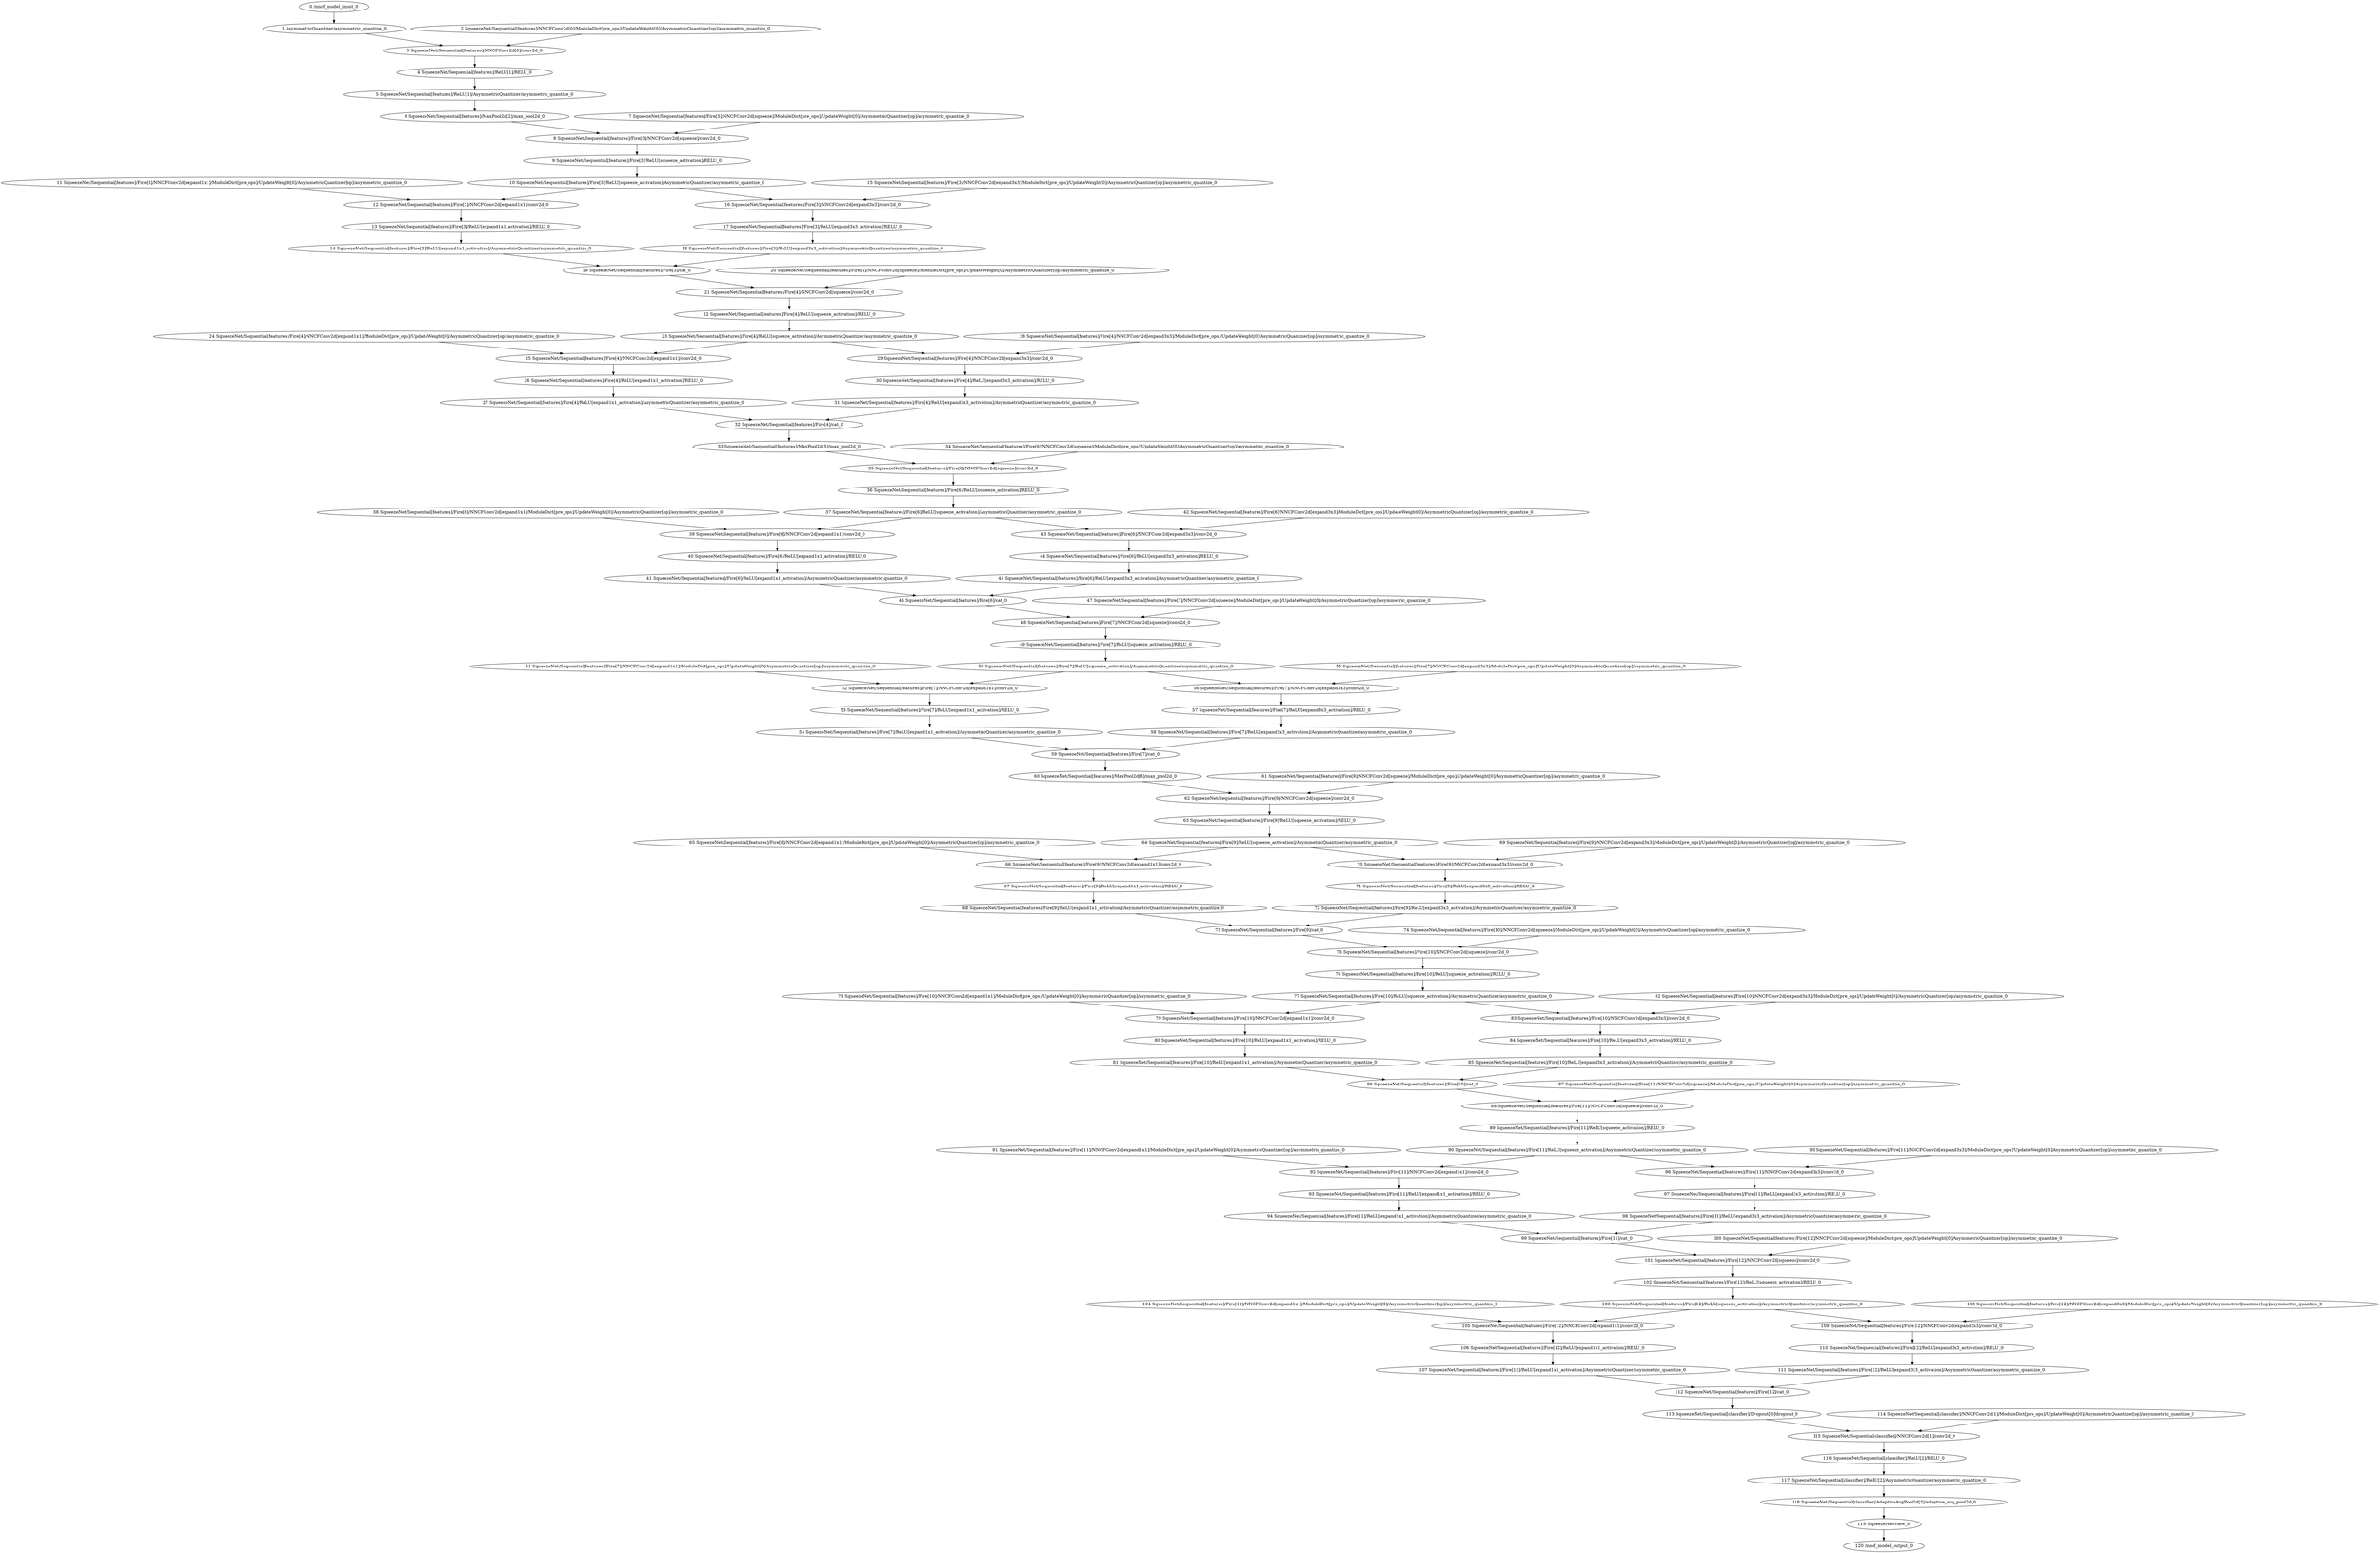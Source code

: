strict digraph  {
"0 /nncf_model_input_0" [id=0, type=nncf_model_input];
"1 AsymmetricQuantizer/asymmetric_quantize_0" [id=1, type=asymmetric_quantize];
"2 SqueezeNet/Sequential[features]/NNCFConv2d[0]/ModuleDict[pre_ops]/UpdateWeight[0]/AsymmetricQuantizer[op]/asymmetric_quantize_0" [id=2, type=asymmetric_quantize];
"3 SqueezeNet/Sequential[features]/NNCFConv2d[0]/conv2d_0" [id=3, type=conv2d];
"4 SqueezeNet/Sequential[features]/ReLU[1]/RELU_0" [id=4, type=RELU];
"5 SqueezeNet/Sequential[features]/ReLU[1]/AsymmetricQuantizer/asymmetric_quantize_0" [id=5, type=asymmetric_quantize];
"6 SqueezeNet/Sequential[features]/MaxPool2d[2]/max_pool2d_0" [id=6, type=max_pool2d];
"7 SqueezeNet/Sequential[features]/Fire[3]/NNCFConv2d[squeeze]/ModuleDict[pre_ops]/UpdateWeight[0]/AsymmetricQuantizer[op]/asymmetric_quantize_0" [id=7, type=asymmetric_quantize];
"8 SqueezeNet/Sequential[features]/Fire[3]/NNCFConv2d[squeeze]/conv2d_0" [id=8, type=conv2d];
"9 SqueezeNet/Sequential[features]/Fire[3]/ReLU[squeeze_activation]/RELU_0" [id=9, type=RELU];
"10 SqueezeNet/Sequential[features]/Fire[3]/ReLU[squeeze_activation]/AsymmetricQuantizer/asymmetric_quantize_0" [id=10, type=asymmetric_quantize];
"11 SqueezeNet/Sequential[features]/Fire[3]/NNCFConv2d[expand1x1]/ModuleDict[pre_ops]/UpdateWeight[0]/AsymmetricQuantizer[op]/asymmetric_quantize_0" [id=11, type=asymmetric_quantize];
"12 SqueezeNet/Sequential[features]/Fire[3]/NNCFConv2d[expand1x1]/conv2d_0" [id=12, type=conv2d];
"13 SqueezeNet/Sequential[features]/Fire[3]/ReLU[expand1x1_activation]/RELU_0" [id=13, type=RELU];
"14 SqueezeNet/Sequential[features]/Fire[3]/ReLU[expand1x1_activation]/AsymmetricQuantizer/asymmetric_quantize_0" [id=14, type=asymmetric_quantize];
"15 SqueezeNet/Sequential[features]/Fire[3]/NNCFConv2d[expand3x3]/ModuleDict[pre_ops]/UpdateWeight[0]/AsymmetricQuantizer[op]/asymmetric_quantize_0" [id=15, type=asymmetric_quantize];
"16 SqueezeNet/Sequential[features]/Fire[3]/NNCFConv2d[expand3x3]/conv2d_0" [id=16, type=conv2d];
"17 SqueezeNet/Sequential[features]/Fire[3]/ReLU[expand3x3_activation]/RELU_0" [id=17, type=RELU];
"18 SqueezeNet/Sequential[features]/Fire[3]/ReLU[expand3x3_activation]/AsymmetricQuantizer/asymmetric_quantize_0" [id=18, type=asymmetric_quantize];
"19 SqueezeNet/Sequential[features]/Fire[3]/cat_0" [id=19, type=cat];
"20 SqueezeNet/Sequential[features]/Fire[4]/NNCFConv2d[squeeze]/ModuleDict[pre_ops]/UpdateWeight[0]/AsymmetricQuantizer[op]/asymmetric_quantize_0" [id=20, type=asymmetric_quantize];
"21 SqueezeNet/Sequential[features]/Fire[4]/NNCFConv2d[squeeze]/conv2d_0" [id=21, type=conv2d];
"22 SqueezeNet/Sequential[features]/Fire[4]/ReLU[squeeze_activation]/RELU_0" [id=22, type=RELU];
"23 SqueezeNet/Sequential[features]/Fire[4]/ReLU[squeeze_activation]/AsymmetricQuantizer/asymmetric_quantize_0" [id=23, type=asymmetric_quantize];
"24 SqueezeNet/Sequential[features]/Fire[4]/NNCFConv2d[expand1x1]/ModuleDict[pre_ops]/UpdateWeight[0]/AsymmetricQuantizer[op]/asymmetric_quantize_0" [id=24, type=asymmetric_quantize];
"25 SqueezeNet/Sequential[features]/Fire[4]/NNCFConv2d[expand1x1]/conv2d_0" [id=25, type=conv2d];
"26 SqueezeNet/Sequential[features]/Fire[4]/ReLU[expand1x1_activation]/RELU_0" [id=26, type=RELU];
"27 SqueezeNet/Sequential[features]/Fire[4]/ReLU[expand1x1_activation]/AsymmetricQuantizer/asymmetric_quantize_0" [id=27, type=asymmetric_quantize];
"28 SqueezeNet/Sequential[features]/Fire[4]/NNCFConv2d[expand3x3]/ModuleDict[pre_ops]/UpdateWeight[0]/AsymmetricQuantizer[op]/asymmetric_quantize_0" [id=28, type=asymmetric_quantize];
"29 SqueezeNet/Sequential[features]/Fire[4]/NNCFConv2d[expand3x3]/conv2d_0" [id=29, type=conv2d];
"30 SqueezeNet/Sequential[features]/Fire[4]/ReLU[expand3x3_activation]/RELU_0" [id=30, type=RELU];
"31 SqueezeNet/Sequential[features]/Fire[4]/ReLU[expand3x3_activation]/AsymmetricQuantizer/asymmetric_quantize_0" [id=31, type=asymmetric_quantize];
"32 SqueezeNet/Sequential[features]/Fire[4]/cat_0" [id=32, type=cat];
"33 SqueezeNet/Sequential[features]/MaxPool2d[5]/max_pool2d_0" [id=33, type=max_pool2d];
"34 SqueezeNet/Sequential[features]/Fire[6]/NNCFConv2d[squeeze]/ModuleDict[pre_ops]/UpdateWeight[0]/AsymmetricQuantizer[op]/asymmetric_quantize_0" [id=34, type=asymmetric_quantize];
"35 SqueezeNet/Sequential[features]/Fire[6]/NNCFConv2d[squeeze]/conv2d_0" [id=35, type=conv2d];
"36 SqueezeNet/Sequential[features]/Fire[6]/ReLU[squeeze_activation]/RELU_0" [id=36, type=RELU];
"37 SqueezeNet/Sequential[features]/Fire[6]/ReLU[squeeze_activation]/AsymmetricQuantizer/asymmetric_quantize_0" [id=37, type=asymmetric_quantize];
"38 SqueezeNet/Sequential[features]/Fire[6]/NNCFConv2d[expand1x1]/ModuleDict[pre_ops]/UpdateWeight[0]/AsymmetricQuantizer[op]/asymmetric_quantize_0" [id=38, type=asymmetric_quantize];
"39 SqueezeNet/Sequential[features]/Fire[6]/NNCFConv2d[expand1x1]/conv2d_0" [id=39, type=conv2d];
"40 SqueezeNet/Sequential[features]/Fire[6]/ReLU[expand1x1_activation]/RELU_0" [id=40, type=RELU];
"41 SqueezeNet/Sequential[features]/Fire[6]/ReLU[expand1x1_activation]/AsymmetricQuantizer/asymmetric_quantize_0" [id=41, type=asymmetric_quantize];
"42 SqueezeNet/Sequential[features]/Fire[6]/NNCFConv2d[expand3x3]/ModuleDict[pre_ops]/UpdateWeight[0]/AsymmetricQuantizer[op]/asymmetric_quantize_0" [id=42, type=asymmetric_quantize];
"43 SqueezeNet/Sequential[features]/Fire[6]/NNCFConv2d[expand3x3]/conv2d_0" [id=43, type=conv2d];
"44 SqueezeNet/Sequential[features]/Fire[6]/ReLU[expand3x3_activation]/RELU_0" [id=44, type=RELU];
"45 SqueezeNet/Sequential[features]/Fire[6]/ReLU[expand3x3_activation]/AsymmetricQuantizer/asymmetric_quantize_0" [id=45, type=asymmetric_quantize];
"46 SqueezeNet/Sequential[features]/Fire[6]/cat_0" [id=46, type=cat];
"47 SqueezeNet/Sequential[features]/Fire[7]/NNCFConv2d[squeeze]/ModuleDict[pre_ops]/UpdateWeight[0]/AsymmetricQuantizer[op]/asymmetric_quantize_0" [id=47, type=asymmetric_quantize];
"48 SqueezeNet/Sequential[features]/Fire[7]/NNCFConv2d[squeeze]/conv2d_0" [id=48, type=conv2d];
"49 SqueezeNet/Sequential[features]/Fire[7]/ReLU[squeeze_activation]/RELU_0" [id=49, type=RELU];
"50 SqueezeNet/Sequential[features]/Fire[7]/ReLU[squeeze_activation]/AsymmetricQuantizer/asymmetric_quantize_0" [id=50, type=asymmetric_quantize];
"51 SqueezeNet/Sequential[features]/Fire[7]/NNCFConv2d[expand1x1]/ModuleDict[pre_ops]/UpdateWeight[0]/AsymmetricQuantizer[op]/asymmetric_quantize_0" [id=51, type=asymmetric_quantize];
"52 SqueezeNet/Sequential[features]/Fire[7]/NNCFConv2d[expand1x1]/conv2d_0" [id=52, type=conv2d];
"53 SqueezeNet/Sequential[features]/Fire[7]/ReLU[expand1x1_activation]/RELU_0" [id=53, type=RELU];
"54 SqueezeNet/Sequential[features]/Fire[7]/ReLU[expand1x1_activation]/AsymmetricQuantizer/asymmetric_quantize_0" [id=54, type=asymmetric_quantize];
"55 SqueezeNet/Sequential[features]/Fire[7]/NNCFConv2d[expand3x3]/ModuleDict[pre_ops]/UpdateWeight[0]/AsymmetricQuantizer[op]/asymmetric_quantize_0" [id=55, type=asymmetric_quantize];
"56 SqueezeNet/Sequential[features]/Fire[7]/NNCFConv2d[expand3x3]/conv2d_0" [id=56, type=conv2d];
"57 SqueezeNet/Sequential[features]/Fire[7]/ReLU[expand3x3_activation]/RELU_0" [id=57, type=RELU];
"58 SqueezeNet/Sequential[features]/Fire[7]/ReLU[expand3x3_activation]/AsymmetricQuantizer/asymmetric_quantize_0" [id=58, type=asymmetric_quantize];
"59 SqueezeNet/Sequential[features]/Fire[7]/cat_0" [id=59, type=cat];
"60 SqueezeNet/Sequential[features]/MaxPool2d[8]/max_pool2d_0" [id=60, type=max_pool2d];
"61 SqueezeNet/Sequential[features]/Fire[9]/NNCFConv2d[squeeze]/ModuleDict[pre_ops]/UpdateWeight[0]/AsymmetricQuantizer[op]/asymmetric_quantize_0" [id=61, type=asymmetric_quantize];
"62 SqueezeNet/Sequential[features]/Fire[9]/NNCFConv2d[squeeze]/conv2d_0" [id=62, type=conv2d];
"63 SqueezeNet/Sequential[features]/Fire[9]/ReLU[squeeze_activation]/RELU_0" [id=63, type=RELU];
"64 SqueezeNet/Sequential[features]/Fire[9]/ReLU[squeeze_activation]/AsymmetricQuantizer/asymmetric_quantize_0" [id=64, type=asymmetric_quantize];
"65 SqueezeNet/Sequential[features]/Fire[9]/NNCFConv2d[expand1x1]/ModuleDict[pre_ops]/UpdateWeight[0]/AsymmetricQuantizer[op]/asymmetric_quantize_0" [id=65, type=asymmetric_quantize];
"66 SqueezeNet/Sequential[features]/Fire[9]/NNCFConv2d[expand1x1]/conv2d_0" [id=66, type=conv2d];
"67 SqueezeNet/Sequential[features]/Fire[9]/ReLU[expand1x1_activation]/RELU_0" [id=67, type=RELU];
"68 SqueezeNet/Sequential[features]/Fire[9]/ReLU[expand1x1_activation]/AsymmetricQuantizer/asymmetric_quantize_0" [id=68, type=asymmetric_quantize];
"69 SqueezeNet/Sequential[features]/Fire[9]/NNCFConv2d[expand3x3]/ModuleDict[pre_ops]/UpdateWeight[0]/AsymmetricQuantizer[op]/asymmetric_quantize_0" [id=69, type=asymmetric_quantize];
"70 SqueezeNet/Sequential[features]/Fire[9]/NNCFConv2d[expand3x3]/conv2d_0" [id=70, type=conv2d];
"71 SqueezeNet/Sequential[features]/Fire[9]/ReLU[expand3x3_activation]/RELU_0" [id=71, type=RELU];
"72 SqueezeNet/Sequential[features]/Fire[9]/ReLU[expand3x3_activation]/AsymmetricQuantizer/asymmetric_quantize_0" [id=72, type=asymmetric_quantize];
"73 SqueezeNet/Sequential[features]/Fire[9]/cat_0" [id=73, type=cat];
"74 SqueezeNet/Sequential[features]/Fire[10]/NNCFConv2d[squeeze]/ModuleDict[pre_ops]/UpdateWeight[0]/AsymmetricQuantizer[op]/asymmetric_quantize_0" [id=74, type=asymmetric_quantize];
"75 SqueezeNet/Sequential[features]/Fire[10]/NNCFConv2d[squeeze]/conv2d_0" [id=75, type=conv2d];
"76 SqueezeNet/Sequential[features]/Fire[10]/ReLU[squeeze_activation]/RELU_0" [id=76, type=RELU];
"77 SqueezeNet/Sequential[features]/Fire[10]/ReLU[squeeze_activation]/AsymmetricQuantizer/asymmetric_quantize_0" [id=77, type=asymmetric_quantize];
"78 SqueezeNet/Sequential[features]/Fire[10]/NNCFConv2d[expand1x1]/ModuleDict[pre_ops]/UpdateWeight[0]/AsymmetricQuantizer[op]/asymmetric_quantize_0" [id=78, type=asymmetric_quantize];
"79 SqueezeNet/Sequential[features]/Fire[10]/NNCFConv2d[expand1x1]/conv2d_0" [id=79, type=conv2d];
"80 SqueezeNet/Sequential[features]/Fire[10]/ReLU[expand1x1_activation]/RELU_0" [id=80, type=RELU];
"81 SqueezeNet/Sequential[features]/Fire[10]/ReLU[expand1x1_activation]/AsymmetricQuantizer/asymmetric_quantize_0" [id=81, type=asymmetric_quantize];
"82 SqueezeNet/Sequential[features]/Fire[10]/NNCFConv2d[expand3x3]/ModuleDict[pre_ops]/UpdateWeight[0]/AsymmetricQuantizer[op]/asymmetric_quantize_0" [id=82, type=asymmetric_quantize];
"83 SqueezeNet/Sequential[features]/Fire[10]/NNCFConv2d[expand3x3]/conv2d_0" [id=83, type=conv2d];
"84 SqueezeNet/Sequential[features]/Fire[10]/ReLU[expand3x3_activation]/RELU_0" [id=84, type=RELU];
"85 SqueezeNet/Sequential[features]/Fire[10]/ReLU[expand3x3_activation]/AsymmetricQuantizer/asymmetric_quantize_0" [id=85, type=asymmetric_quantize];
"86 SqueezeNet/Sequential[features]/Fire[10]/cat_0" [id=86, type=cat];
"87 SqueezeNet/Sequential[features]/Fire[11]/NNCFConv2d[squeeze]/ModuleDict[pre_ops]/UpdateWeight[0]/AsymmetricQuantizer[op]/asymmetric_quantize_0" [id=87, type=asymmetric_quantize];
"88 SqueezeNet/Sequential[features]/Fire[11]/NNCFConv2d[squeeze]/conv2d_0" [id=88, type=conv2d];
"89 SqueezeNet/Sequential[features]/Fire[11]/ReLU[squeeze_activation]/RELU_0" [id=89, type=RELU];
"90 SqueezeNet/Sequential[features]/Fire[11]/ReLU[squeeze_activation]/AsymmetricQuantizer/asymmetric_quantize_0" [id=90, type=asymmetric_quantize];
"91 SqueezeNet/Sequential[features]/Fire[11]/NNCFConv2d[expand1x1]/ModuleDict[pre_ops]/UpdateWeight[0]/AsymmetricQuantizer[op]/asymmetric_quantize_0" [id=91, type=asymmetric_quantize];
"92 SqueezeNet/Sequential[features]/Fire[11]/NNCFConv2d[expand1x1]/conv2d_0" [id=92, type=conv2d];
"93 SqueezeNet/Sequential[features]/Fire[11]/ReLU[expand1x1_activation]/RELU_0" [id=93, type=RELU];
"94 SqueezeNet/Sequential[features]/Fire[11]/ReLU[expand1x1_activation]/AsymmetricQuantizer/asymmetric_quantize_0" [id=94, type=asymmetric_quantize];
"95 SqueezeNet/Sequential[features]/Fire[11]/NNCFConv2d[expand3x3]/ModuleDict[pre_ops]/UpdateWeight[0]/AsymmetricQuantizer[op]/asymmetric_quantize_0" [id=95, type=asymmetric_quantize];
"96 SqueezeNet/Sequential[features]/Fire[11]/NNCFConv2d[expand3x3]/conv2d_0" [id=96, type=conv2d];
"97 SqueezeNet/Sequential[features]/Fire[11]/ReLU[expand3x3_activation]/RELU_0" [id=97, type=RELU];
"98 SqueezeNet/Sequential[features]/Fire[11]/ReLU[expand3x3_activation]/AsymmetricQuantizer/asymmetric_quantize_0" [id=98, type=asymmetric_quantize];
"99 SqueezeNet/Sequential[features]/Fire[11]/cat_0" [id=99, type=cat];
"100 SqueezeNet/Sequential[features]/Fire[12]/NNCFConv2d[squeeze]/ModuleDict[pre_ops]/UpdateWeight[0]/AsymmetricQuantizer[op]/asymmetric_quantize_0" [id=100, type=asymmetric_quantize];
"101 SqueezeNet/Sequential[features]/Fire[12]/NNCFConv2d[squeeze]/conv2d_0" [id=101, type=conv2d];
"102 SqueezeNet/Sequential[features]/Fire[12]/ReLU[squeeze_activation]/RELU_0" [id=102, type=RELU];
"103 SqueezeNet/Sequential[features]/Fire[12]/ReLU[squeeze_activation]/AsymmetricQuantizer/asymmetric_quantize_0" [id=103, type=asymmetric_quantize];
"104 SqueezeNet/Sequential[features]/Fire[12]/NNCFConv2d[expand1x1]/ModuleDict[pre_ops]/UpdateWeight[0]/AsymmetricQuantizer[op]/asymmetric_quantize_0" [id=104, type=asymmetric_quantize];
"105 SqueezeNet/Sequential[features]/Fire[12]/NNCFConv2d[expand1x1]/conv2d_0" [id=105, type=conv2d];
"106 SqueezeNet/Sequential[features]/Fire[12]/ReLU[expand1x1_activation]/RELU_0" [id=106, type=RELU];
"107 SqueezeNet/Sequential[features]/Fire[12]/ReLU[expand1x1_activation]/AsymmetricQuantizer/asymmetric_quantize_0" [id=107, type=asymmetric_quantize];
"108 SqueezeNet/Sequential[features]/Fire[12]/NNCFConv2d[expand3x3]/ModuleDict[pre_ops]/UpdateWeight[0]/AsymmetricQuantizer[op]/asymmetric_quantize_0" [id=108, type=asymmetric_quantize];
"109 SqueezeNet/Sequential[features]/Fire[12]/NNCFConv2d[expand3x3]/conv2d_0" [id=109, type=conv2d];
"110 SqueezeNet/Sequential[features]/Fire[12]/ReLU[expand3x3_activation]/RELU_0" [id=110, type=RELU];
"111 SqueezeNet/Sequential[features]/Fire[12]/ReLU[expand3x3_activation]/AsymmetricQuantizer/asymmetric_quantize_0" [id=111, type=asymmetric_quantize];
"112 SqueezeNet/Sequential[features]/Fire[12]/cat_0" [id=112, type=cat];
"113 SqueezeNet/Sequential[classifier]/Dropout[0]/dropout_0" [id=113, type=dropout];
"114 SqueezeNet/Sequential[classifier]/NNCFConv2d[1]/ModuleDict[pre_ops]/UpdateWeight[0]/AsymmetricQuantizer[op]/asymmetric_quantize_0" [id=114, type=asymmetric_quantize];
"115 SqueezeNet/Sequential[classifier]/NNCFConv2d[1]/conv2d_0" [id=115, type=conv2d];
"116 SqueezeNet/Sequential[classifier]/ReLU[2]/RELU_0" [id=116, type=RELU];
"117 SqueezeNet/Sequential[classifier]/ReLU[2]/AsymmetricQuantizer/asymmetric_quantize_0" [id=117, type=asymmetric_quantize];
"118 SqueezeNet/Sequential[classifier]/AdaptiveAvgPool2d[3]/adaptive_avg_pool2d_0" [id=118, type=adaptive_avg_pool2d];
"119 SqueezeNet/view_0" [id=119, type=view];
"120 /nncf_model_output_0" [id=120, type=nncf_model_output];
"0 /nncf_model_input_0" -> "1 AsymmetricQuantizer/asymmetric_quantize_0";
"1 AsymmetricQuantizer/asymmetric_quantize_0" -> "3 SqueezeNet/Sequential[features]/NNCFConv2d[0]/conv2d_0";
"2 SqueezeNet/Sequential[features]/NNCFConv2d[0]/ModuleDict[pre_ops]/UpdateWeight[0]/AsymmetricQuantizer[op]/asymmetric_quantize_0" -> "3 SqueezeNet/Sequential[features]/NNCFConv2d[0]/conv2d_0";
"3 SqueezeNet/Sequential[features]/NNCFConv2d[0]/conv2d_0" -> "4 SqueezeNet/Sequential[features]/ReLU[1]/RELU_0";
"4 SqueezeNet/Sequential[features]/ReLU[1]/RELU_0" -> "5 SqueezeNet/Sequential[features]/ReLU[1]/AsymmetricQuantizer/asymmetric_quantize_0";
"5 SqueezeNet/Sequential[features]/ReLU[1]/AsymmetricQuantizer/asymmetric_quantize_0" -> "6 SqueezeNet/Sequential[features]/MaxPool2d[2]/max_pool2d_0";
"6 SqueezeNet/Sequential[features]/MaxPool2d[2]/max_pool2d_0" -> "8 SqueezeNet/Sequential[features]/Fire[3]/NNCFConv2d[squeeze]/conv2d_0";
"7 SqueezeNet/Sequential[features]/Fire[3]/NNCFConv2d[squeeze]/ModuleDict[pre_ops]/UpdateWeight[0]/AsymmetricQuantizer[op]/asymmetric_quantize_0" -> "8 SqueezeNet/Sequential[features]/Fire[3]/NNCFConv2d[squeeze]/conv2d_0";
"8 SqueezeNet/Sequential[features]/Fire[3]/NNCFConv2d[squeeze]/conv2d_0" -> "9 SqueezeNet/Sequential[features]/Fire[3]/ReLU[squeeze_activation]/RELU_0";
"9 SqueezeNet/Sequential[features]/Fire[3]/ReLU[squeeze_activation]/RELU_0" -> "10 SqueezeNet/Sequential[features]/Fire[3]/ReLU[squeeze_activation]/AsymmetricQuantizer/asymmetric_quantize_0";
"10 SqueezeNet/Sequential[features]/Fire[3]/ReLU[squeeze_activation]/AsymmetricQuantizer/asymmetric_quantize_0" -> "12 SqueezeNet/Sequential[features]/Fire[3]/NNCFConv2d[expand1x1]/conv2d_0";
"10 SqueezeNet/Sequential[features]/Fire[3]/ReLU[squeeze_activation]/AsymmetricQuantizer/asymmetric_quantize_0" -> "16 SqueezeNet/Sequential[features]/Fire[3]/NNCFConv2d[expand3x3]/conv2d_0";
"11 SqueezeNet/Sequential[features]/Fire[3]/NNCFConv2d[expand1x1]/ModuleDict[pre_ops]/UpdateWeight[0]/AsymmetricQuantizer[op]/asymmetric_quantize_0" -> "12 SqueezeNet/Sequential[features]/Fire[3]/NNCFConv2d[expand1x1]/conv2d_0";
"12 SqueezeNet/Sequential[features]/Fire[3]/NNCFConv2d[expand1x1]/conv2d_0" -> "13 SqueezeNet/Sequential[features]/Fire[3]/ReLU[expand1x1_activation]/RELU_0";
"13 SqueezeNet/Sequential[features]/Fire[3]/ReLU[expand1x1_activation]/RELU_0" -> "14 SqueezeNet/Sequential[features]/Fire[3]/ReLU[expand1x1_activation]/AsymmetricQuantizer/asymmetric_quantize_0";
"14 SqueezeNet/Sequential[features]/Fire[3]/ReLU[expand1x1_activation]/AsymmetricQuantizer/asymmetric_quantize_0" -> "19 SqueezeNet/Sequential[features]/Fire[3]/cat_0";
"15 SqueezeNet/Sequential[features]/Fire[3]/NNCFConv2d[expand3x3]/ModuleDict[pre_ops]/UpdateWeight[0]/AsymmetricQuantizer[op]/asymmetric_quantize_0" -> "16 SqueezeNet/Sequential[features]/Fire[3]/NNCFConv2d[expand3x3]/conv2d_0";
"16 SqueezeNet/Sequential[features]/Fire[3]/NNCFConv2d[expand3x3]/conv2d_0" -> "17 SqueezeNet/Sequential[features]/Fire[3]/ReLU[expand3x3_activation]/RELU_0";
"17 SqueezeNet/Sequential[features]/Fire[3]/ReLU[expand3x3_activation]/RELU_0" -> "18 SqueezeNet/Sequential[features]/Fire[3]/ReLU[expand3x3_activation]/AsymmetricQuantizer/asymmetric_quantize_0";
"18 SqueezeNet/Sequential[features]/Fire[3]/ReLU[expand3x3_activation]/AsymmetricQuantizer/asymmetric_quantize_0" -> "19 SqueezeNet/Sequential[features]/Fire[3]/cat_0";
"19 SqueezeNet/Sequential[features]/Fire[3]/cat_0" -> "21 SqueezeNet/Sequential[features]/Fire[4]/NNCFConv2d[squeeze]/conv2d_0";
"20 SqueezeNet/Sequential[features]/Fire[4]/NNCFConv2d[squeeze]/ModuleDict[pre_ops]/UpdateWeight[0]/AsymmetricQuantizer[op]/asymmetric_quantize_0" -> "21 SqueezeNet/Sequential[features]/Fire[4]/NNCFConv2d[squeeze]/conv2d_0";
"21 SqueezeNet/Sequential[features]/Fire[4]/NNCFConv2d[squeeze]/conv2d_0" -> "22 SqueezeNet/Sequential[features]/Fire[4]/ReLU[squeeze_activation]/RELU_0";
"22 SqueezeNet/Sequential[features]/Fire[4]/ReLU[squeeze_activation]/RELU_0" -> "23 SqueezeNet/Sequential[features]/Fire[4]/ReLU[squeeze_activation]/AsymmetricQuantizer/asymmetric_quantize_0";
"23 SqueezeNet/Sequential[features]/Fire[4]/ReLU[squeeze_activation]/AsymmetricQuantizer/asymmetric_quantize_0" -> "25 SqueezeNet/Sequential[features]/Fire[4]/NNCFConv2d[expand1x1]/conv2d_0";
"23 SqueezeNet/Sequential[features]/Fire[4]/ReLU[squeeze_activation]/AsymmetricQuantizer/asymmetric_quantize_0" -> "29 SqueezeNet/Sequential[features]/Fire[4]/NNCFConv2d[expand3x3]/conv2d_0";
"24 SqueezeNet/Sequential[features]/Fire[4]/NNCFConv2d[expand1x1]/ModuleDict[pre_ops]/UpdateWeight[0]/AsymmetricQuantizer[op]/asymmetric_quantize_0" -> "25 SqueezeNet/Sequential[features]/Fire[4]/NNCFConv2d[expand1x1]/conv2d_0";
"25 SqueezeNet/Sequential[features]/Fire[4]/NNCFConv2d[expand1x1]/conv2d_0" -> "26 SqueezeNet/Sequential[features]/Fire[4]/ReLU[expand1x1_activation]/RELU_0";
"26 SqueezeNet/Sequential[features]/Fire[4]/ReLU[expand1x1_activation]/RELU_0" -> "27 SqueezeNet/Sequential[features]/Fire[4]/ReLU[expand1x1_activation]/AsymmetricQuantizer/asymmetric_quantize_0";
"27 SqueezeNet/Sequential[features]/Fire[4]/ReLU[expand1x1_activation]/AsymmetricQuantizer/asymmetric_quantize_0" -> "32 SqueezeNet/Sequential[features]/Fire[4]/cat_0";
"28 SqueezeNet/Sequential[features]/Fire[4]/NNCFConv2d[expand3x3]/ModuleDict[pre_ops]/UpdateWeight[0]/AsymmetricQuantizer[op]/asymmetric_quantize_0" -> "29 SqueezeNet/Sequential[features]/Fire[4]/NNCFConv2d[expand3x3]/conv2d_0";
"29 SqueezeNet/Sequential[features]/Fire[4]/NNCFConv2d[expand3x3]/conv2d_0" -> "30 SqueezeNet/Sequential[features]/Fire[4]/ReLU[expand3x3_activation]/RELU_0";
"30 SqueezeNet/Sequential[features]/Fire[4]/ReLU[expand3x3_activation]/RELU_0" -> "31 SqueezeNet/Sequential[features]/Fire[4]/ReLU[expand3x3_activation]/AsymmetricQuantizer/asymmetric_quantize_0";
"31 SqueezeNet/Sequential[features]/Fire[4]/ReLU[expand3x3_activation]/AsymmetricQuantizer/asymmetric_quantize_0" -> "32 SqueezeNet/Sequential[features]/Fire[4]/cat_0";
"32 SqueezeNet/Sequential[features]/Fire[4]/cat_0" -> "33 SqueezeNet/Sequential[features]/MaxPool2d[5]/max_pool2d_0";
"33 SqueezeNet/Sequential[features]/MaxPool2d[5]/max_pool2d_0" -> "35 SqueezeNet/Sequential[features]/Fire[6]/NNCFConv2d[squeeze]/conv2d_0";
"34 SqueezeNet/Sequential[features]/Fire[6]/NNCFConv2d[squeeze]/ModuleDict[pre_ops]/UpdateWeight[0]/AsymmetricQuantizer[op]/asymmetric_quantize_0" -> "35 SqueezeNet/Sequential[features]/Fire[6]/NNCFConv2d[squeeze]/conv2d_0";
"35 SqueezeNet/Sequential[features]/Fire[6]/NNCFConv2d[squeeze]/conv2d_0" -> "36 SqueezeNet/Sequential[features]/Fire[6]/ReLU[squeeze_activation]/RELU_0";
"36 SqueezeNet/Sequential[features]/Fire[6]/ReLU[squeeze_activation]/RELU_0" -> "37 SqueezeNet/Sequential[features]/Fire[6]/ReLU[squeeze_activation]/AsymmetricQuantizer/asymmetric_quantize_0";
"37 SqueezeNet/Sequential[features]/Fire[6]/ReLU[squeeze_activation]/AsymmetricQuantizer/asymmetric_quantize_0" -> "39 SqueezeNet/Sequential[features]/Fire[6]/NNCFConv2d[expand1x1]/conv2d_0";
"37 SqueezeNet/Sequential[features]/Fire[6]/ReLU[squeeze_activation]/AsymmetricQuantizer/asymmetric_quantize_0" -> "43 SqueezeNet/Sequential[features]/Fire[6]/NNCFConv2d[expand3x3]/conv2d_0";
"38 SqueezeNet/Sequential[features]/Fire[6]/NNCFConv2d[expand1x1]/ModuleDict[pre_ops]/UpdateWeight[0]/AsymmetricQuantizer[op]/asymmetric_quantize_0" -> "39 SqueezeNet/Sequential[features]/Fire[6]/NNCFConv2d[expand1x1]/conv2d_0";
"39 SqueezeNet/Sequential[features]/Fire[6]/NNCFConv2d[expand1x1]/conv2d_0" -> "40 SqueezeNet/Sequential[features]/Fire[6]/ReLU[expand1x1_activation]/RELU_0";
"40 SqueezeNet/Sequential[features]/Fire[6]/ReLU[expand1x1_activation]/RELU_0" -> "41 SqueezeNet/Sequential[features]/Fire[6]/ReLU[expand1x1_activation]/AsymmetricQuantizer/asymmetric_quantize_0";
"41 SqueezeNet/Sequential[features]/Fire[6]/ReLU[expand1x1_activation]/AsymmetricQuantizer/asymmetric_quantize_0" -> "46 SqueezeNet/Sequential[features]/Fire[6]/cat_0";
"42 SqueezeNet/Sequential[features]/Fire[6]/NNCFConv2d[expand3x3]/ModuleDict[pre_ops]/UpdateWeight[0]/AsymmetricQuantizer[op]/asymmetric_quantize_0" -> "43 SqueezeNet/Sequential[features]/Fire[6]/NNCFConv2d[expand3x3]/conv2d_0";
"43 SqueezeNet/Sequential[features]/Fire[6]/NNCFConv2d[expand3x3]/conv2d_0" -> "44 SqueezeNet/Sequential[features]/Fire[6]/ReLU[expand3x3_activation]/RELU_0";
"44 SqueezeNet/Sequential[features]/Fire[6]/ReLU[expand3x3_activation]/RELU_0" -> "45 SqueezeNet/Sequential[features]/Fire[6]/ReLU[expand3x3_activation]/AsymmetricQuantizer/asymmetric_quantize_0";
"45 SqueezeNet/Sequential[features]/Fire[6]/ReLU[expand3x3_activation]/AsymmetricQuantizer/asymmetric_quantize_0" -> "46 SqueezeNet/Sequential[features]/Fire[6]/cat_0";
"46 SqueezeNet/Sequential[features]/Fire[6]/cat_0" -> "48 SqueezeNet/Sequential[features]/Fire[7]/NNCFConv2d[squeeze]/conv2d_0";
"47 SqueezeNet/Sequential[features]/Fire[7]/NNCFConv2d[squeeze]/ModuleDict[pre_ops]/UpdateWeight[0]/AsymmetricQuantizer[op]/asymmetric_quantize_0" -> "48 SqueezeNet/Sequential[features]/Fire[7]/NNCFConv2d[squeeze]/conv2d_0";
"48 SqueezeNet/Sequential[features]/Fire[7]/NNCFConv2d[squeeze]/conv2d_0" -> "49 SqueezeNet/Sequential[features]/Fire[7]/ReLU[squeeze_activation]/RELU_0";
"49 SqueezeNet/Sequential[features]/Fire[7]/ReLU[squeeze_activation]/RELU_0" -> "50 SqueezeNet/Sequential[features]/Fire[7]/ReLU[squeeze_activation]/AsymmetricQuantizer/asymmetric_quantize_0";
"50 SqueezeNet/Sequential[features]/Fire[7]/ReLU[squeeze_activation]/AsymmetricQuantizer/asymmetric_quantize_0" -> "52 SqueezeNet/Sequential[features]/Fire[7]/NNCFConv2d[expand1x1]/conv2d_0";
"50 SqueezeNet/Sequential[features]/Fire[7]/ReLU[squeeze_activation]/AsymmetricQuantizer/asymmetric_quantize_0" -> "56 SqueezeNet/Sequential[features]/Fire[7]/NNCFConv2d[expand3x3]/conv2d_0";
"51 SqueezeNet/Sequential[features]/Fire[7]/NNCFConv2d[expand1x1]/ModuleDict[pre_ops]/UpdateWeight[0]/AsymmetricQuantizer[op]/asymmetric_quantize_0" -> "52 SqueezeNet/Sequential[features]/Fire[7]/NNCFConv2d[expand1x1]/conv2d_0";
"52 SqueezeNet/Sequential[features]/Fire[7]/NNCFConv2d[expand1x1]/conv2d_0" -> "53 SqueezeNet/Sequential[features]/Fire[7]/ReLU[expand1x1_activation]/RELU_0";
"53 SqueezeNet/Sequential[features]/Fire[7]/ReLU[expand1x1_activation]/RELU_0" -> "54 SqueezeNet/Sequential[features]/Fire[7]/ReLU[expand1x1_activation]/AsymmetricQuantizer/asymmetric_quantize_0";
"54 SqueezeNet/Sequential[features]/Fire[7]/ReLU[expand1x1_activation]/AsymmetricQuantizer/asymmetric_quantize_0" -> "59 SqueezeNet/Sequential[features]/Fire[7]/cat_0";
"55 SqueezeNet/Sequential[features]/Fire[7]/NNCFConv2d[expand3x3]/ModuleDict[pre_ops]/UpdateWeight[0]/AsymmetricQuantizer[op]/asymmetric_quantize_0" -> "56 SqueezeNet/Sequential[features]/Fire[7]/NNCFConv2d[expand3x3]/conv2d_0";
"56 SqueezeNet/Sequential[features]/Fire[7]/NNCFConv2d[expand3x3]/conv2d_0" -> "57 SqueezeNet/Sequential[features]/Fire[7]/ReLU[expand3x3_activation]/RELU_0";
"57 SqueezeNet/Sequential[features]/Fire[7]/ReLU[expand3x3_activation]/RELU_0" -> "58 SqueezeNet/Sequential[features]/Fire[7]/ReLU[expand3x3_activation]/AsymmetricQuantizer/asymmetric_quantize_0";
"58 SqueezeNet/Sequential[features]/Fire[7]/ReLU[expand3x3_activation]/AsymmetricQuantizer/asymmetric_quantize_0" -> "59 SqueezeNet/Sequential[features]/Fire[7]/cat_0";
"59 SqueezeNet/Sequential[features]/Fire[7]/cat_0" -> "60 SqueezeNet/Sequential[features]/MaxPool2d[8]/max_pool2d_0";
"60 SqueezeNet/Sequential[features]/MaxPool2d[8]/max_pool2d_0" -> "62 SqueezeNet/Sequential[features]/Fire[9]/NNCFConv2d[squeeze]/conv2d_0";
"61 SqueezeNet/Sequential[features]/Fire[9]/NNCFConv2d[squeeze]/ModuleDict[pre_ops]/UpdateWeight[0]/AsymmetricQuantizer[op]/asymmetric_quantize_0" -> "62 SqueezeNet/Sequential[features]/Fire[9]/NNCFConv2d[squeeze]/conv2d_0";
"62 SqueezeNet/Sequential[features]/Fire[9]/NNCFConv2d[squeeze]/conv2d_0" -> "63 SqueezeNet/Sequential[features]/Fire[9]/ReLU[squeeze_activation]/RELU_0";
"63 SqueezeNet/Sequential[features]/Fire[9]/ReLU[squeeze_activation]/RELU_0" -> "64 SqueezeNet/Sequential[features]/Fire[9]/ReLU[squeeze_activation]/AsymmetricQuantizer/asymmetric_quantize_0";
"64 SqueezeNet/Sequential[features]/Fire[9]/ReLU[squeeze_activation]/AsymmetricQuantizer/asymmetric_quantize_0" -> "66 SqueezeNet/Sequential[features]/Fire[9]/NNCFConv2d[expand1x1]/conv2d_0";
"64 SqueezeNet/Sequential[features]/Fire[9]/ReLU[squeeze_activation]/AsymmetricQuantizer/asymmetric_quantize_0" -> "70 SqueezeNet/Sequential[features]/Fire[9]/NNCFConv2d[expand3x3]/conv2d_0";
"65 SqueezeNet/Sequential[features]/Fire[9]/NNCFConv2d[expand1x1]/ModuleDict[pre_ops]/UpdateWeight[0]/AsymmetricQuantizer[op]/asymmetric_quantize_0" -> "66 SqueezeNet/Sequential[features]/Fire[9]/NNCFConv2d[expand1x1]/conv2d_0";
"66 SqueezeNet/Sequential[features]/Fire[9]/NNCFConv2d[expand1x1]/conv2d_0" -> "67 SqueezeNet/Sequential[features]/Fire[9]/ReLU[expand1x1_activation]/RELU_0";
"67 SqueezeNet/Sequential[features]/Fire[9]/ReLU[expand1x1_activation]/RELU_0" -> "68 SqueezeNet/Sequential[features]/Fire[9]/ReLU[expand1x1_activation]/AsymmetricQuantizer/asymmetric_quantize_0";
"68 SqueezeNet/Sequential[features]/Fire[9]/ReLU[expand1x1_activation]/AsymmetricQuantizer/asymmetric_quantize_0" -> "73 SqueezeNet/Sequential[features]/Fire[9]/cat_0";
"69 SqueezeNet/Sequential[features]/Fire[9]/NNCFConv2d[expand3x3]/ModuleDict[pre_ops]/UpdateWeight[0]/AsymmetricQuantizer[op]/asymmetric_quantize_0" -> "70 SqueezeNet/Sequential[features]/Fire[9]/NNCFConv2d[expand3x3]/conv2d_0";
"70 SqueezeNet/Sequential[features]/Fire[9]/NNCFConv2d[expand3x3]/conv2d_0" -> "71 SqueezeNet/Sequential[features]/Fire[9]/ReLU[expand3x3_activation]/RELU_0";
"71 SqueezeNet/Sequential[features]/Fire[9]/ReLU[expand3x3_activation]/RELU_0" -> "72 SqueezeNet/Sequential[features]/Fire[9]/ReLU[expand3x3_activation]/AsymmetricQuantizer/asymmetric_quantize_0";
"72 SqueezeNet/Sequential[features]/Fire[9]/ReLU[expand3x3_activation]/AsymmetricQuantizer/asymmetric_quantize_0" -> "73 SqueezeNet/Sequential[features]/Fire[9]/cat_0";
"73 SqueezeNet/Sequential[features]/Fire[9]/cat_0" -> "75 SqueezeNet/Sequential[features]/Fire[10]/NNCFConv2d[squeeze]/conv2d_0";
"74 SqueezeNet/Sequential[features]/Fire[10]/NNCFConv2d[squeeze]/ModuleDict[pre_ops]/UpdateWeight[0]/AsymmetricQuantizer[op]/asymmetric_quantize_0" -> "75 SqueezeNet/Sequential[features]/Fire[10]/NNCFConv2d[squeeze]/conv2d_0";
"75 SqueezeNet/Sequential[features]/Fire[10]/NNCFConv2d[squeeze]/conv2d_0" -> "76 SqueezeNet/Sequential[features]/Fire[10]/ReLU[squeeze_activation]/RELU_0";
"76 SqueezeNet/Sequential[features]/Fire[10]/ReLU[squeeze_activation]/RELU_0" -> "77 SqueezeNet/Sequential[features]/Fire[10]/ReLU[squeeze_activation]/AsymmetricQuantizer/asymmetric_quantize_0";
"77 SqueezeNet/Sequential[features]/Fire[10]/ReLU[squeeze_activation]/AsymmetricQuantizer/asymmetric_quantize_0" -> "79 SqueezeNet/Sequential[features]/Fire[10]/NNCFConv2d[expand1x1]/conv2d_0";
"77 SqueezeNet/Sequential[features]/Fire[10]/ReLU[squeeze_activation]/AsymmetricQuantizer/asymmetric_quantize_0" -> "83 SqueezeNet/Sequential[features]/Fire[10]/NNCFConv2d[expand3x3]/conv2d_0";
"78 SqueezeNet/Sequential[features]/Fire[10]/NNCFConv2d[expand1x1]/ModuleDict[pre_ops]/UpdateWeight[0]/AsymmetricQuantizer[op]/asymmetric_quantize_0" -> "79 SqueezeNet/Sequential[features]/Fire[10]/NNCFConv2d[expand1x1]/conv2d_0";
"79 SqueezeNet/Sequential[features]/Fire[10]/NNCFConv2d[expand1x1]/conv2d_0" -> "80 SqueezeNet/Sequential[features]/Fire[10]/ReLU[expand1x1_activation]/RELU_0";
"80 SqueezeNet/Sequential[features]/Fire[10]/ReLU[expand1x1_activation]/RELU_0" -> "81 SqueezeNet/Sequential[features]/Fire[10]/ReLU[expand1x1_activation]/AsymmetricQuantizer/asymmetric_quantize_0";
"81 SqueezeNet/Sequential[features]/Fire[10]/ReLU[expand1x1_activation]/AsymmetricQuantizer/asymmetric_quantize_0" -> "86 SqueezeNet/Sequential[features]/Fire[10]/cat_0";
"82 SqueezeNet/Sequential[features]/Fire[10]/NNCFConv2d[expand3x3]/ModuleDict[pre_ops]/UpdateWeight[0]/AsymmetricQuantizer[op]/asymmetric_quantize_0" -> "83 SqueezeNet/Sequential[features]/Fire[10]/NNCFConv2d[expand3x3]/conv2d_0";
"83 SqueezeNet/Sequential[features]/Fire[10]/NNCFConv2d[expand3x3]/conv2d_0" -> "84 SqueezeNet/Sequential[features]/Fire[10]/ReLU[expand3x3_activation]/RELU_0";
"84 SqueezeNet/Sequential[features]/Fire[10]/ReLU[expand3x3_activation]/RELU_0" -> "85 SqueezeNet/Sequential[features]/Fire[10]/ReLU[expand3x3_activation]/AsymmetricQuantizer/asymmetric_quantize_0";
"85 SqueezeNet/Sequential[features]/Fire[10]/ReLU[expand3x3_activation]/AsymmetricQuantizer/asymmetric_quantize_0" -> "86 SqueezeNet/Sequential[features]/Fire[10]/cat_0";
"86 SqueezeNet/Sequential[features]/Fire[10]/cat_0" -> "88 SqueezeNet/Sequential[features]/Fire[11]/NNCFConv2d[squeeze]/conv2d_0";
"87 SqueezeNet/Sequential[features]/Fire[11]/NNCFConv2d[squeeze]/ModuleDict[pre_ops]/UpdateWeight[0]/AsymmetricQuantizer[op]/asymmetric_quantize_0" -> "88 SqueezeNet/Sequential[features]/Fire[11]/NNCFConv2d[squeeze]/conv2d_0";
"88 SqueezeNet/Sequential[features]/Fire[11]/NNCFConv2d[squeeze]/conv2d_0" -> "89 SqueezeNet/Sequential[features]/Fire[11]/ReLU[squeeze_activation]/RELU_0";
"89 SqueezeNet/Sequential[features]/Fire[11]/ReLU[squeeze_activation]/RELU_0" -> "90 SqueezeNet/Sequential[features]/Fire[11]/ReLU[squeeze_activation]/AsymmetricQuantizer/asymmetric_quantize_0";
"90 SqueezeNet/Sequential[features]/Fire[11]/ReLU[squeeze_activation]/AsymmetricQuantizer/asymmetric_quantize_0" -> "92 SqueezeNet/Sequential[features]/Fire[11]/NNCFConv2d[expand1x1]/conv2d_0";
"90 SqueezeNet/Sequential[features]/Fire[11]/ReLU[squeeze_activation]/AsymmetricQuantizer/asymmetric_quantize_0" -> "96 SqueezeNet/Sequential[features]/Fire[11]/NNCFConv2d[expand3x3]/conv2d_0";
"91 SqueezeNet/Sequential[features]/Fire[11]/NNCFConv2d[expand1x1]/ModuleDict[pre_ops]/UpdateWeight[0]/AsymmetricQuantizer[op]/asymmetric_quantize_0" -> "92 SqueezeNet/Sequential[features]/Fire[11]/NNCFConv2d[expand1x1]/conv2d_0";
"92 SqueezeNet/Sequential[features]/Fire[11]/NNCFConv2d[expand1x1]/conv2d_0" -> "93 SqueezeNet/Sequential[features]/Fire[11]/ReLU[expand1x1_activation]/RELU_0";
"93 SqueezeNet/Sequential[features]/Fire[11]/ReLU[expand1x1_activation]/RELU_0" -> "94 SqueezeNet/Sequential[features]/Fire[11]/ReLU[expand1x1_activation]/AsymmetricQuantizer/asymmetric_quantize_0";
"94 SqueezeNet/Sequential[features]/Fire[11]/ReLU[expand1x1_activation]/AsymmetricQuantizer/asymmetric_quantize_0" -> "99 SqueezeNet/Sequential[features]/Fire[11]/cat_0";
"95 SqueezeNet/Sequential[features]/Fire[11]/NNCFConv2d[expand3x3]/ModuleDict[pre_ops]/UpdateWeight[0]/AsymmetricQuantizer[op]/asymmetric_quantize_0" -> "96 SqueezeNet/Sequential[features]/Fire[11]/NNCFConv2d[expand3x3]/conv2d_0";
"96 SqueezeNet/Sequential[features]/Fire[11]/NNCFConv2d[expand3x3]/conv2d_0" -> "97 SqueezeNet/Sequential[features]/Fire[11]/ReLU[expand3x3_activation]/RELU_0";
"97 SqueezeNet/Sequential[features]/Fire[11]/ReLU[expand3x3_activation]/RELU_0" -> "98 SqueezeNet/Sequential[features]/Fire[11]/ReLU[expand3x3_activation]/AsymmetricQuantizer/asymmetric_quantize_0";
"98 SqueezeNet/Sequential[features]/Fire[11]/ReLU[expand3x3_activation]/AsymmetricQuantizer/asymmetric_quantize_0" -> "99 SqueezeNet/Sequential[features]/Fire[11]/cat_0";
"99 SqueezeNet/Sequential[features]/Fire[11]/cat_0" -> "101 SqueezeNet/Sequential[features]/Fire[12]/NNCFConv2d[squeeze]/conv2d_0";
"100 SqueezeNet/Sequential[features]/Fire[12]/NNCFConv2d[squeeze]/ModuleDict[pre_ops]/UpdateWeight[0]/AsymmetricQuantizer[op]/asymmetric_quantize_0" -> "101 SqueezeNet/Sequential[features]/Fire[12]/NNCFConv2d[squeeze]/conv2d_0";
"101 SqueezeNet/Sequential[features]/Fire[12]/NNCFConv2d[squeeze]/conv2d_0" -> "102 SqueezeNet/Sequential[features]/Fire[12]/ReLU[squeeze_activation]/RELU_0";
"102 SqueezeNet/Sequential[features]/Fire[12]/ReLU[squeeze_activation]/RELU_0" -> "103 SqueezeNet/Sequential[features]/Fire[12]/ReLU[squeeze_activation]/AsymmetricQuantizer/asymmetric_quantize_0";
"103 SqueezeNet/Sequential[features]/Fire[12]/ReLU[squeeze_activation]/AsymmetricQuantizer/asymmetric_quantize_0" -> "105 SqueezeNet/Sequential[features]/Fire[12]/NNCFConv2d[expand1x1]/conv2d_0";
"103 SqueezeNet/Sequential[features]/Fire[12]/ReLU[squeeze_activation]/AsymmetricQuantizer/asymmetric_quantize_0" -> "109 SqueezeNet/Sequential[features]/Fire[12]/NNCFConv2d[expand3x3]/conv2d_0";
"104 SqueezeNet/Sequential[features]/Fire[12]/NNCFConv2d[expand1x1]/ModuleDict[pre_ops]/UpdateWeight[0]/AsymmetricQuantizer[op]/asymmetric_quantize_0" -> "105 SqueezeNet/Sequential[features]/Fire[12]/NNCFConv2d[expand1x1]/conv2d_0";
"105 SqueezeNet/Sequential[features]/Fire[12]/NNCFConv2d[expand1x1]/conv2d_0" -> "106 SqueezeNet/Sequential[features]/Fire[12]/ReLU[expand1x1_activation]/RELU_0";
"106 SqueezeNet/Sequential[features]/Fire[12]/ReLU[expand1x1_activation]/RELU_0" -> "107 SqueezeNet/Sequential[features]/Fire[12]/ReLU[expand1x1_activation]/AsymmetricQuantizer/asymmetric_quantize_0";
"107 SqueezeNet/Sequential[features]/Fire[12]/ReLU[expand1x1_activation]/AsymmetricQuantizer/asymmetric_quantize_0" -> "112 SqueezeNet/Sequential[features]/Fire[12]/cat_0";
"108 SqueezeNet/Sequential[features]/Fire[12]/NNCFConv2d[expand3x3]/ModuleDict[pre_ops]/UpdateWeight[0]/AsymmetricQuantizer[op]/asymmetric_quantize_0" -> "109 SqueezeNet/Sequential[features]/Fire[12]/NNCFConv2d[expand3x3]/conv2d_0";
"109 SqueezeNet/Sequential[features]/Fire[12]/NNCFConv2d[expand3x3]/conv2d_0" -> "110 SqueezeNet/Sequential[features]/Fire[12]/ReLU[expand3x3_activation]/RELU_0";
"110 SqueezeNet/Sequential[features]/Fire[12]/ReLU[expand3x3_activation]/RELU_0" -> "111 SqueezeNet/Sequential[features]/Fire[12]/ReLU[expand3x3_activation]/AsymmetricQuantizer/asymmetric_quantize_0";
"111 SqueezeNet/Sequential[features]/Fire[12]/ReLU[expand3x3_activation]/AsymmetricQuantizer/asymmetric_quantize_0" -> "112 SqueezeNet/Sequential[features]/Fire[12]/cat_0";
"112 SqueezeNet/Sequential[features]/Fire[12]/cat_0" -> "113 SqueezeNet/Sequential[classifier]/Dropout[0]/dropout_0";
"113 SqueezeNet/Sequential[classifier]/Dropout[0]/dropout_0" -> "115 SqueezeNet/Sequential[classifier]/NNCFConv2d[1]/conv2d_0";
"114 SqueezeNet/Sequential[classifier]/NNCFConv2d[1]/ModuleDict[pre_ops]/UpdateWeight[0]/AsymmetricQuantizer[op]/asymmetric_quantize_0" -> "115 SqueezeNet/Sequential[classifier]/NNCFConv2d[1]/conv2d_0";
"115 SqueezeNet/Sequential[classifier]/NNCFConv2d[1]/conv2d_0" -> "116 SqueezeNet/Sequential[classifier]/ReLU[2]/RELU_0";
"116 SqueezeNet/Sequential[classifier]/ReLU[2]/RELU_0" -> "117 SqueezeNet/Sequential[classifier]/ReLU[2]/AsymmetricQuantizer/asymmetric_quantize_0";
"117 SqueezeNet/Sequential[classifier]/ReLU[2]/AsymmetricQuantizer/asymmetric_quantize_0" -> "118 SqueezeNet/Sequential[classifier]/AdaptiveAvgPool2d[3]/adaptive_avg_pool2d_0";
"118 SqueezeNet/Sequential[classifier]/AdaptiveAvgPool2d[3]/adaptive_avg_pool2d_0" -> "119 SqueezeNet/view_0";
"119 SqueezeNet/view_0" -> "120 /nncf_model_output_0";
}
